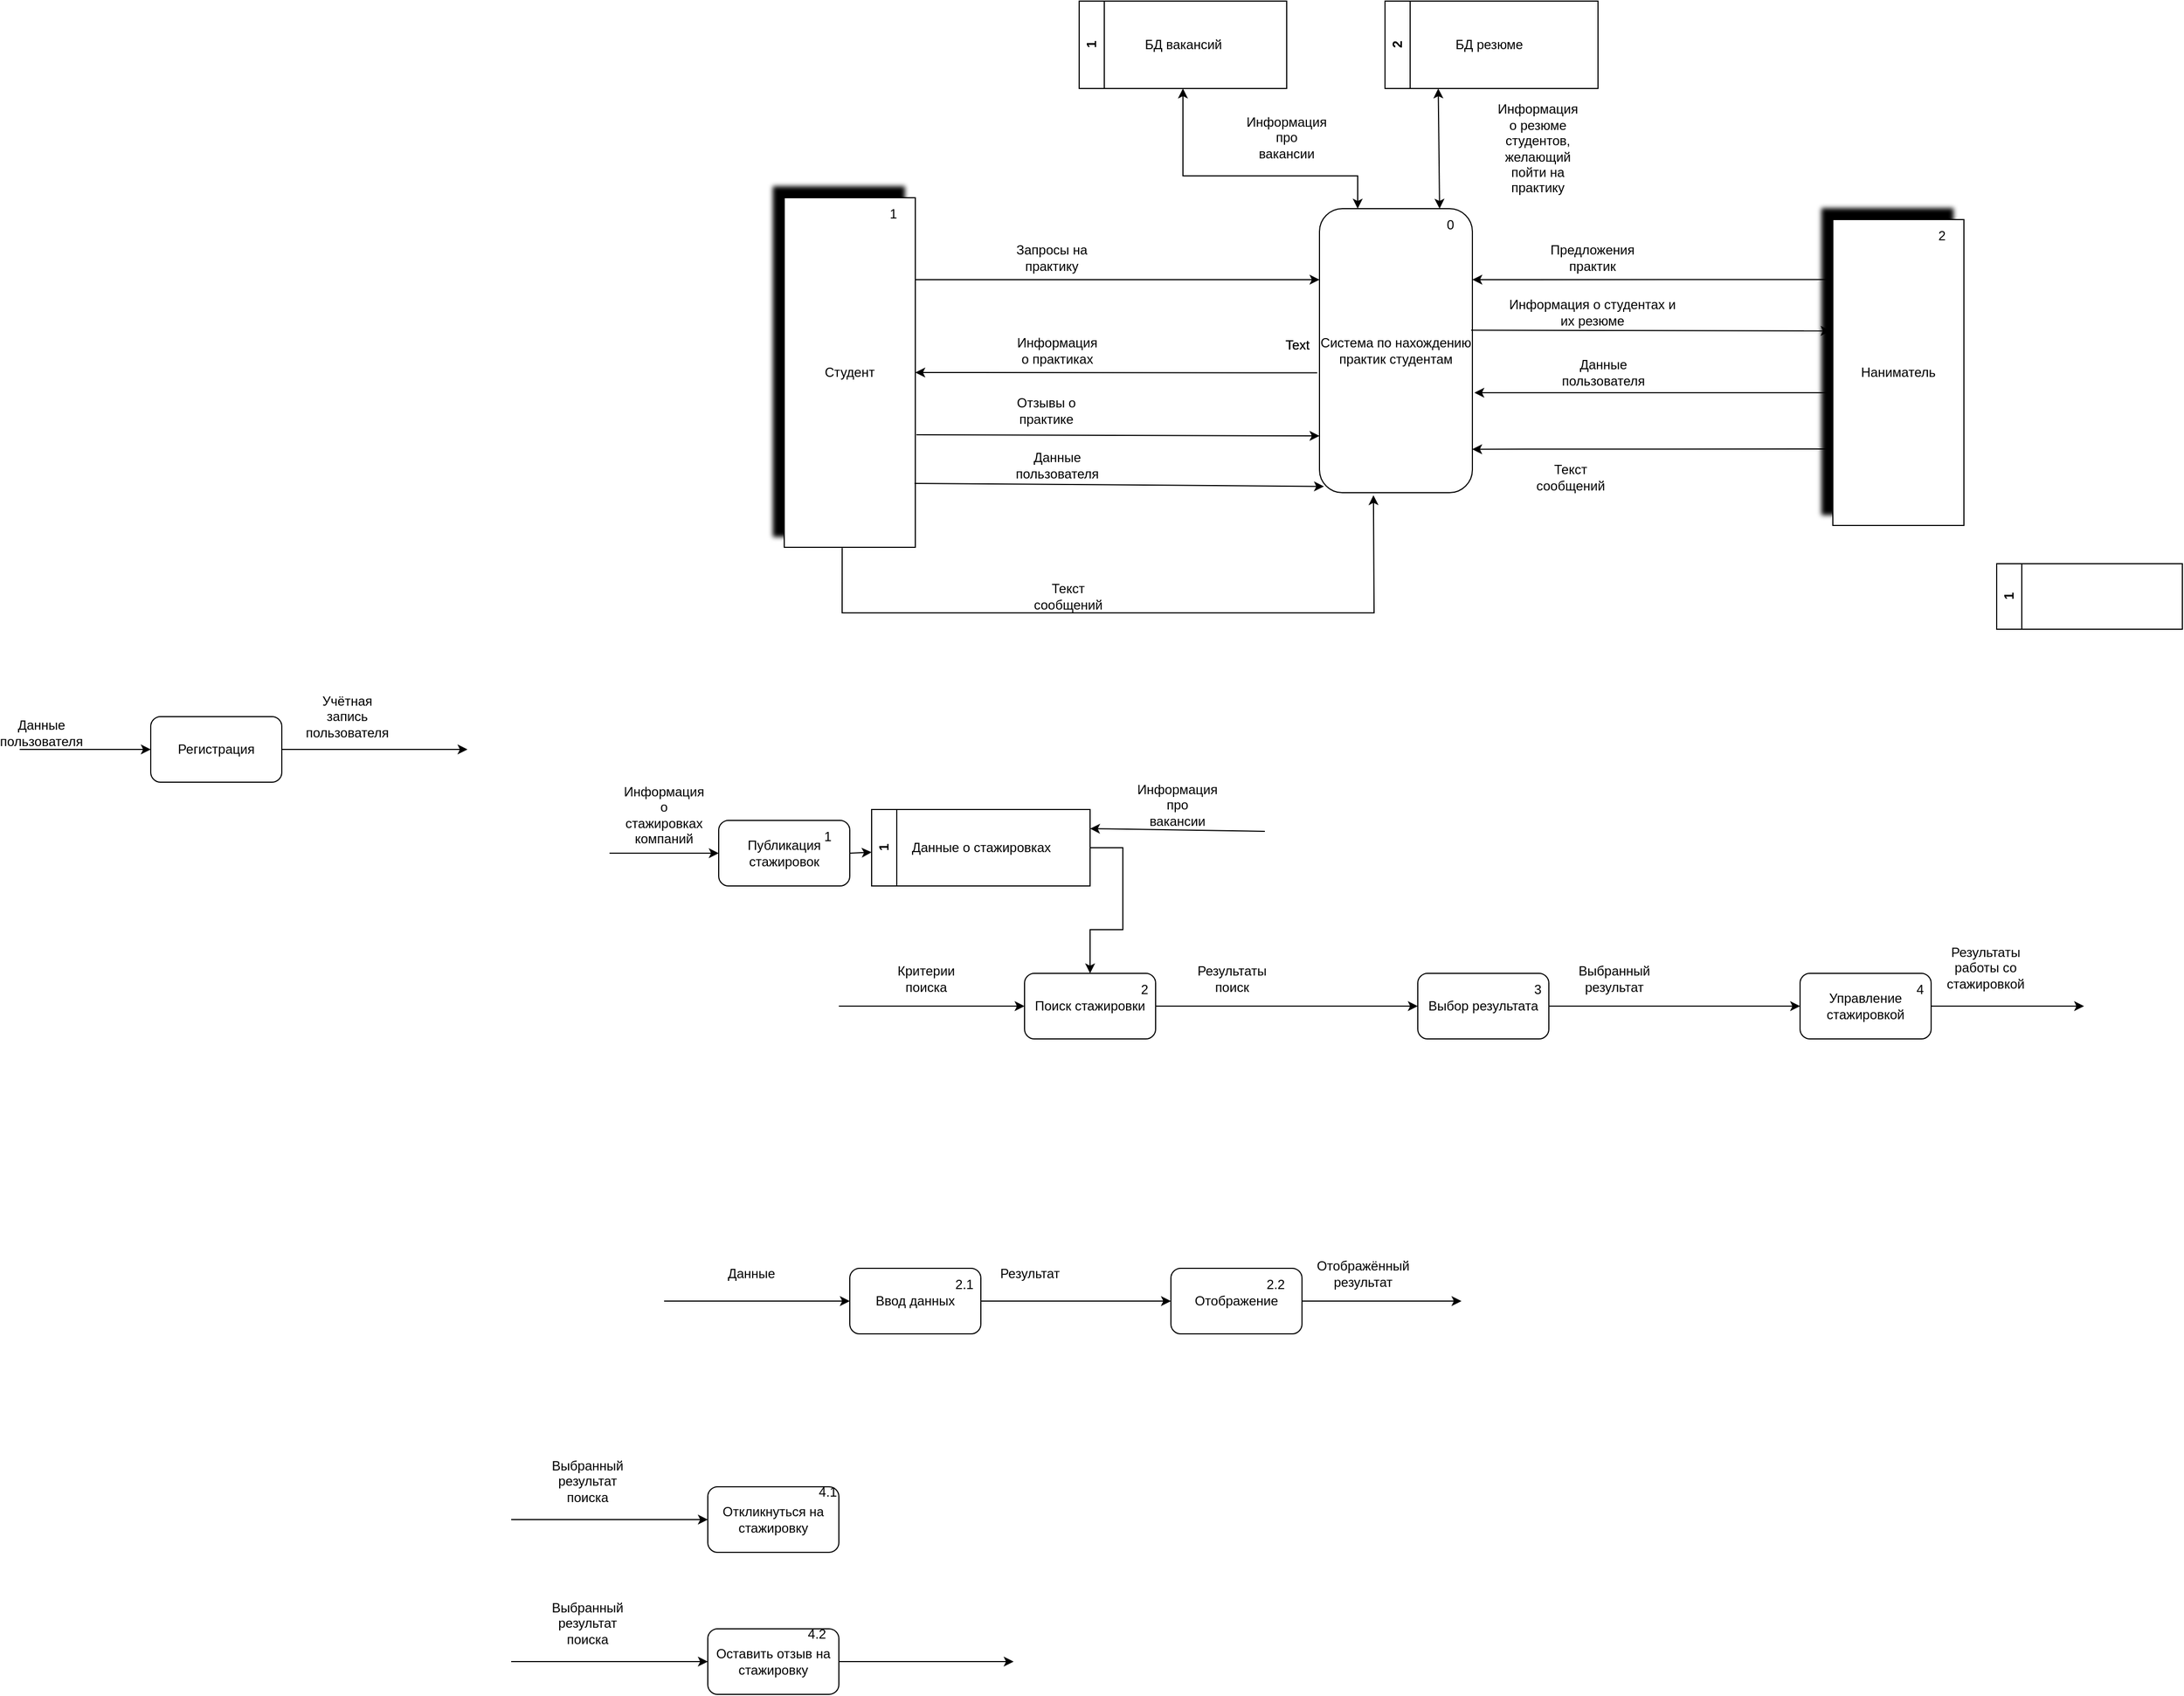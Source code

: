 <mxfile version="24.8.4">
  <diagram name="Страница — 1" id="YBvoq69pjD3X23_Op8iv">
    <mxGraphModel dx="3996" dy="1758" grid="1" gridSize="10" guides="1" tooltips="1" connect="1" arrows="1" fold="1" page="1" pageScale="1" pageWidth="827" pageHeight="1169" math="0" shadow="0">
      <root>
        <mxCell id="0" />
        <mxCell id="1" parent="0" />
        <mxCell id="FAw5ZqKxNvdC2Ta-IT2S-1" value="Система по нахождению практик студентам" style="rounded=1;whiteSpace=wrap;html=1;" vertex="1" parent="1">
          <mxGeometry x="430" y="290" width="140" height="260" as="geometry" />
        </mxCell>
        <mxCell id="FAw5ZqKxNvdC2Ta-IT2S-2" value="Студент" style="rounded=0;whiteSpace=wrap;html=1;shadow=1;shadowOpacity=100;shadowOffsetX=-10;shadowOffsetY=-10;" vertex="1" parent="1">
          <mxGeometry x="-60" y="280" width="120" height="320" as="geometry" />
        </mxCell>
        <mxCell id="FAw5ZqKxNvdC2Ta-IT2S-3" value="Наниматель" style="rounded=0;whiteSpace=wrap;html=1;shadow=1;shadowOpacity=100;shadowOffsetX=-10;shadowOffsetY=-10;" vertex="1" parent="1">
          <mxGeometry x="900" y="300" width="120" height="280" as="geometry" />
        </mxCell>
        <mxCell id="FAw5ZqKxNvdC2Ta-IT2S-5" value="1" style="swimlane;horizontal=0;whiteSpace=wrap;html=1;" vertex="1" parent="1">
          <mxGeometry x="210" y="100" width="190" height="80" as="geometry" />
        </mxCell>
        <mxCell id="FAw5ZqKxNvdC2Ta-IT2S-7" value="БД вакансий" style="text;html=1;align=center;verticalAlign=middle;resizable=0;points=[];autosize=1;strokeColor=none;fillColor=none;" vertex="1" parent="FAw5ZqKxNvdC2Ta-IT2S-5">
          <mxGeometry x="50" y="25" width="90" height="30" as="geometry" />
        </mxCell>
        <mxCell id="FAw5ZqKxNvdC2Ta-IT2S-10" value="Информация про вакансии" style="text;html=1;align=center;verticalAlign=middle;whiteSpace=wrap;rounded=0;" vertex="1" parent="1">
          <mxGeometry x="370" y="210" width="60" height="30" as="geometry" />
        </mxCell>
        <mxCell id="FAw5ZqKxNvdC2Ta-IT2S-15" value="2" style="swimlane;horizontal=0;whiteSpace=wrap;html=1;" vertex="1" parent="1">
          <mxGeometry x="490" y="100" width="195" height="80" as="geometry" />
        </mxCell>
        <mxCell id="FAw5ZqKxNvdC2Ta-IT2S-16" value="БД резюме" style="text;html=1;align=center;verticalAlign=middle;resizable=0;points=[];autosize=1;strokeColor=none;fillColor=none;" vertex="1" parent="FAw5ZqKxNvdC2Ta-IT2S-15">
          <mxGeometry x="50" y="25" width="90" height="30" as="geometry" />
        </mxCell>
        <mxCell id="FAw5ZqKxNvdC2Ta-IT2S-18" value="" style="endArrow=classic;html=1;rounded=0;entryX=0;entryY=0.25;entryDx=0;entryDy=0;" edge="1" parent="1" target="FAw5ZqKxNvdC2Ta-IT2S-1">
          <mxGeometry width="50" height="50" relative="1" as="geometry">
            <mxPoint x="60" y="355" as="sourcePoint" />
            <mxPoint x="200" y="400" as="targetPoint" />
          </mxGeometry>
        </mxCell>
        <mxCell id="FAw5ZqKxNvdC2Ta-IT2S-19" value="Запросы на практику" style="text;html=1;align=center;verticalAlign=middle;whiteSpace=wrap;rounded=0;" vertex="1" parent="1">
          <mxGeometry x="150" y="320" width="70" height="30" as="geometry" />
        </mxCell>
        <mxCell id="FAw5ZqKxNvdC2Ta-IT2S-20" value="" style="endArrow=classic;html=1;rounded=0;entryX=1;entryY=0.5;entryDx=0;entryDy=0;exitX=-0.015;exitY=0.578;exitDx=0;exitDy=0;exitPerimeter=0;" edge="1" parent="1" source="FAw5ZqKxNvdC2Ta-IT2S-1" target="FAw5ZqKxNvdC2Ta-IT2S-2">
          <mxGeometry width="50" height="50" relative="1" as="geometry">
            <mxPoint x="390" y="440" as="sourcePoint" />
            <mxPoint x="280" y="470" as="targetPoint" />
          </mxGeometry>
        </mxCell>
        <mxCell id="FAw5ZqKxNvdC2Ta-IT2S-22" value="Информация о практиках" style="text;html=1;align=center;verticalAlign=middle;whiteSpace=wrap;rounded=0;" vertex="1" parent="1">
          <mxGeometry x="160" y="405" width="60" height="30" as="geometry" />
        </mxCell>
        <mxCell id="FAw5ZqKxNvdC2Ta-IT2S-23" value="" style="endArrow=classic;html=1;rounded=0;entryX=1;entryY=0.25;entryDx=0;entryDy=0;exitX=-0.008;exitY=0.196;exitDx=0;exitDy=0;exitPerimeter=0;" edge="1" parent="1" source="FAw5ZqKxNvdC2Ta-IT2S-3" target="FAw5ZqKxNvdC2Ta-IT2S-1">
          <mxGeometry width="50" height="50" relative="1" as="geometry">
            <mxPoint x="680" y="420" as="sourcePoint" />
            <mxPoint x="730" y="370" as="targetPoint" />
          </mxGeometry>
        </mxCell>
        <mxCell id="FAw5ZqKxNvdC2Ta-IT2S-24" value="Предложения практик" style="text;html=1;align=center;verticalAlign=middle;whiteSpace=wrap;rounded=0;" vertex="1" parent="1">
          <mxGeometry x="650" y="320" width="60" height="30" as="geometry" />
        </mxCell>
        <mxCell id="FAw5ZqKxNvdC2Ta-IT2S-25" value="" style="endArrow=classic;html=1;rounded=0;entryX=-0.017;entryY=0.364;entryDx=0;entryDy=0;entryPerimeter=0;exitX=0.992;exitY=0.428;exitDx=0;exitDy=0;exitPerimeter=0;" edge="1" parent="1" source="FAw5ZqKxNvdC2Ta-IT2S-1" target="FAw5ZqKxNvdC2Ta-IT2S-3">
          <mxGeometry width="50" height="50" relative="1" as="geometry">
            <mxPoint x="640" y="450" as="sourcePoint" />
            <mxPoint x="690" y="400" as="targetPoint" />
          </mxGeometry>
        </mxCell>
        <mxCell id="FAw5ZqKxNvdC2Ta-IT2S-26" value="Информация о студентах и их резюме" style="text;html=1;align=center;verticalAlign=middle;whiteSpace=wrap;rounded=0;" vertex="1" parent="1">
          <mxGeometry x="600" y="370" width="160" height="30" as="geometry" />
        </mxCell>
        <mxCell id="FAw5ZqKxNvdC2Ta-IT2S-27" value="" style="endArrow=classic;html=1;rounded=0;entryX=0;entryY=0.8;entryDx=0;entryDy=0;entryPerimeter=0;exitX=1.008;exitY=0.678;exitDx=0;exitDy=0;exitPerimeter=0;" edge="1" parent="1" source="FAw5ZqKxNvdC2Ta-IT2S-2" target="FAw5ZqKxNvdC2Ta-IT2S-1">
          <mxGeometry width="50" height="50" relative="1" as="geometry">
            <mxPoint x="110" y="520" as="sourcePoint" />
            <mxPoint x="160" y="470" as="targetPoint" />
          </mxGeometry>
        </mxCell>
        <mxCell id="FAw5ZqKxNvdC2Ta-IT2S-28" value="Отзывы о практике" style="text;html=1;align=center;verticalAlign=middle;whiteSpace=wrap;rounded=0;" vertex="1" parent="1">
          <mxGeometry x="150" y="460" width="60" height="30" as="geometry" />
        </mxCell>
        <mxCell id="FAw5ZqKxNvdC2Ta-IT2S-30" value="Информация о резюме студентов, желающий пойти на практику" style="text;html=1;align=center;verticalAlign=middle;whiteSpace=wrap;rounded=0;" vertex="1" parent="1">
          <mxGeometry x="600" y="220" width="60" height="30" as="geometry" />
        </mxCell>
        <mxCell id="FAw5ZqKxNvdC2Ta-IT2S-31" value="" style="endArrow=classic;html=1;rounded=0;entryX=0.029;entryY=0.978;entryDx=0;entryDy=0;entryPerimeter=0;exitX=0.994;exitY=0.817;exitDx=0;exitDy=0;exitPerimeter=0;" edge="1" parent="1" source="FAw5ZqKxNvdC2Ta-IT2S-2" target="FAw5ZqKxNvdC2Ta-IT2S-1">
          <mxGeometry width="50" height="50" relative="1" as="geometry">
            <mxPoint x="130" y="580" as="sourcePoint" />
            <mxPoint x="180" y="530" as="targetPoint" />
          </mxGeometry>
        </mxCell>
        <mxCell id="FAw5ZqKxNvdC2Ta-IT2S-32" value="Данные пользователя" style="text;html=1;align=center;verticalAlign=middle;whiteSpace=wrap;rounded=0;" vertex="1" parent="1">
          <mxGeometry x="160" y="510" width="60" height="30" as="geometry" />
        </mxCell>
        <mxCell id="FAw5ZqKxNvdC2Ta-IT2S-33" value="" style="endArrow=classic;html=1;rounded=0;entryX=1.013;entryY=0.648;entryDx=0;entryDy=0;entryPerimeter=0;exitX=-0.019;exitY=0.566;exitDx=0;exitDy=0;exitPerimeter=0;" edge="1" parent="1" source="FAw5ZqKxNvdC2Ta-IT2S-3" target="FAw5ZqKxNvdC2Ta-IT2S-1">
          <mxGeometry width="50" height="50" relative="1" as="geometry">
            <mxPoint x="660" y="520" as="sourcePoint" />
            <mxPoint x="710" y="470" as="targetPoint" />
          </mxGeometry>
        </mxCell>
        <mxCell id="FAw5ZqKxNvdC2Ta-IT2S-34" value="Данные пользователя" style="text;html=1;align=center;verticalAlign=middle;whiteSpace=wrap;rounded=0;" vertex="1" parent="1">
          <mxGeometry x="660" y="425" width="60" height="30" as="geometry" />
        </mxCell>
        <mxCell id="FAw5ZqKxNvdC2Ta-IT2S-35" value="" style="endArrow=classic;html=1;rounded=0;entryX=0.353;entryY=1.009;entryDx=0;entryDy=0;entryPerimeter=0;exitX=0.442;exitY=1.002;exitDx=0;exitDy=0;exitPerimeter=0;" edge="1" parent="1" source="FAw5ZqKxNvdC2Ta-IT2S-2" target="FAw5ZqKxNvdC2Ta-IT2S-1">
          <mxGeometry width="50" height="50" relative="1" as="geometry">
            <mxPoint x="110" y="670" as="sourcePoint" />
            <mxPoint x="160" y="620" as="targetPoint" />
            <Array as="points">
              <mxPoint x="-7" y="660" />
              <mxPoint x="480" y="660" />
            </Array>
          </mxGeometry>
        </mxCell>
        <mxCell id="FAw5ZqKxNvdC2Ta-IT2S-36" value="Текст сообщений" style="text;html=1;align=center;verticalAlign=middle;whiteSpace=wrap;rounded=0;" vertex="1" parent="1">
          <mxGeometry x="170" y="630" width="60" height="30" as="geometry" />
        </mxCell>
        <mxCell id="FAw5ZqKxNvdC2Ta-IT2S-37" value="" style="endArrow=classic;html=1;rounded=0;entryX=0.999;entryY=0.847;entryDx=0;entryDy=0;entryPerimeter=0;exitX=0;exitY=0.75;exitDx=0;exitDy=0;" edge="1" parent="1" source="FAw5ZqKxNvdC2Ta-IT2S-3" target="FAw5ZqKxNvdC2Ta-IT2S-1">
          <mxGeometry width="50" height="50" relative="1" as="geometry">
            <mxPoint x="700" y="590" as="sourcePoint" />
            <mxPoint x="750" y="540" as="targetPoint" />
          </mxGeometry>
        </mxCell>
        <mxCell id="FAw5ZqKxNvdC2Ta-IT2S-38" value="Текст сообщений" style="text;html=1;align=center;verticalAlign=middle;whiteSpace=wrap;rounded=0;" vertex="1" parent="1">
          <mxGeometry x="630" y="521" width="60" height="30" as="geometry" />
        </mxCell>
        <mxCell id="FAw5ZqKxNvdC2Ta-IT2S-39" value="Text" style="text;html=1;align=center;verticalAlign=middle;whiteSpace=wrap;rounded=0;" vertex="1" parent="1">
          <mxGeometry x="380" y="400" width="60" height="30" as="geometry" />
        </mxCell>
        <mxCell id="FAw5ZqKxNvdC2Ta-IT2S-40" value="Text" style="text;html=1;align=center;verticalAlign=middle;whiteSpace=wrap;rounded=0;" vertex="1" parent="1">
          <mxGeometry x="380" y="400" width="60" height="30" as="geometry" />
        </mxCell>
        <mxCell id="FAw5ZqKxNvdC2Ta-IT2S-41" value="0" style="text;html=1;align=center;verticalAlign=middle;whiteSpace=wrap;rounded=0;" vertex="1" parent="1">
          <mxGeometry x="520" y="290" width="60" height="30" as="geometry" />
        </mxCell>
        <mxCell id="FAw5ZqKxNvdC2Ta-IT2S-42" value="1" style="text;html=1;align=center;verticalAlign=middle;whiteSpace=wrap;rounded=0;" vertex="1" parent="1">
          <mxGeometry x="10" y="280" width="60" height="30" as="geometry" />
        </mxCell>
        <mxCell id="FAw5ZqKxNvdC2Ta-IT2S-43" value="2" style="text;html=1;align=center;verticalAlign=middle;whiteSpace=wrap;rounded=0;" vertex="1" parent="1">
          <mxGeometry x="970" y="300" width="60" height="30" as="geometry" />
        </mxCell>
        <mxCell id="FAw5ZqKxNvdC2Ta-IT2S-44" value="" style="endArrow=classic;startArrow=classic;html=1;rounded=0;entryX=0.5;entryY=1;entryDx=0;entryDy=0;exitX=0.25;exitY=0;exitDx=0;exitDy=0;" edge="1" parent="1" source="FAw5ZqKxNvdC2Ta-IT2S-1" target="FAw5ZqKxNvdC2Ta-IT2S-5">
          <mxGeometry width="50" height="50" relative="1" as="geometry">
            <mxPoint x="220" y="290" as="sourcePoint" />
            <mxPoint x="270" y="240" as="targetPoint" />
            <Array as="points">
              <mxPoint x="465" y="260" />
              <mxPoint x="305" y="260" />
            </Array>
          </mxGeometry>
        </mxCell>
        <mxCell id="FAw5ZqKxNvdC2Ta-IT2S-45" value="" style="endArrow=classic;startArrow=classic;html=1;rounded=0;exitX=0.333;exitY=0;exitDx=0;exitDy=0;entryX=0.25;entryY=1;entryDx=0;entryDy=0;exitPerimeter=0;" edge="1" parent="1" source="FAw5ZqKxNvdC2Ta-IT2S-41" target="FAw5ZqKxNvdC2Ta-IT2S-15">
          <mxGeometry width="50" height="50" relative="1" as="geometry">
            <mxPoint x="530" y="280" as="sourcePoint" />
            <mxPoint x="530" y="170" as="targetPoint" />
          </mxGeometry>
        </mxCell>
        <mxCell id="FAw5ZqKxNvdC2Ta-IT2S-48" value="" style="rounded=1;whiteSpace=wrap;html=1;" vertex="1" parent="1">
          <mxGeometry x="-640" y="755" width="120" height="60" as="geometry" />
        </mxCell>
        <mxCell id="FAw5ZqKxNvdC2Ta-IT2S-49" value="1" style="swimlane;horizontal=0;whiteSpace=wrap;html=1;" vertex="1" parent="1">
          <mxGeometry x="1050" y="615" width="170" height="60" as="geometry" />
        </mxCell>
        <mxCell id="FAw5ZqKxNvdC2Ta-IT2S-50" value="" style="endArrow=classic;html=1;rounded=0;entryX=0;entryY=0.5;entryDx=0;entryDy=0;" edge="1" parent="1" target="FAw5ZqKxNvdC2Ta-IT2S-48">
          <mxGeometry width="50" height="50" relative="1" as="geometry">
            <mxPoint x="-760" y="785" as="sourcePoint" />
            <mxPoint x="-750" y="785" as="targetPoint" />
          </mxGeometry>
        </mxCell>
        <mxCell id="FAw5ZqKxNvdC2Ta-IT2S-51" value="Данные пользователя" style="text;html=1;align=center;verticalAlign=middle;whiteSpace=wrap;rounded=0;" vertex="1" parent="1">
          <mxGeometry x="-770" y="755" width="60" height="30" as="geometry" />
        </mxCell>
        <mxCell id="FAw5ZqKxNvdC2Ta-IT2S-52" value="Регистрация" style="text;html=1;align=center;verticalAlign=middle;whiteSpace=wrap;rounded=0;" vertex="1" parent="1">
          <mxGeometry x="-610" y="770" width="60" height="30" as="geometry" />
        </mxCell>
        <mxCell id="FAw5ZqKxNvdC2Ta-IT2S-53" value="Поиск стажировки" style="rounded=1;whiteSpace=wrap;html=1;" vertex="1" parent="1">
          <mxGeometry x="160" y="990" width="120" height="60" as="geometry" />
        </mxCell>
        <mxCell id="FAw5ZqKxNvdC2Ta-IT2S-54" value="" style="endArrow=classic;html=1;rounded=0;exitX=1;exitY=0.5;exitDx=0;exitDy=0;" edge="1" parent="1" source="FAw5ZqKxNvdC2Ta-IT2S-48">
          <mxGeometry width="50" height="50" relative="1" as="geometry">
            <mxPoint x="-460" y="795" as="sourcePoint" />
            <mxPoint x="-350" y="785" as="targetPoint" />
          </mxGeometry>
        </mxCell>
        <mxCell id="FAw5ZqKxNvdC2Ta-IT2S-55" value="Учётная запись пользователя" style="text;html=1;align=center;verticalAlign=middle;whiteSpace=wrap;rounded=0;" vertex="1" parent="1">
          <mxGeometry x="-490" y="740" width="60" height="30" as="geometry" />
        </mxCell>
        <mxCell id="FAw5ZqKxNvdC2Ta-IT2S-56" value="" style="endArrow=classic;html=1;rounded=0;entryX=0;entryY=0.5;entryDx=0;entryDy=0;" edge="1" parent="1" target="FAw5ZqKxNvdC2Ta-IT2S-53">
          <mxGeometry width="50" height="50" relative="1" as="geometry">
            <mxPoint x="-10" y="1020" as="sourcePoint" />
            <mxPoint x="80" y="990" as="targetPoint" />
          </mxGeometry>
        </mxCell>
        <mxCell id="FAw5ZqKxNvdC2Ta-IT2S-57" value="Критерии поиска" style="text;html=1;align=center;verticalAlign=middle;whiteSpace=wrap;rounded=0;" vertex="1" parent="1">
          <mxGeometry x="40" y="980" width="60" height="30" as="geometry" />
        </mxCell>
        <mxCell id="FAw5ZqKxNvdC2Ta-IT2S-58" value="" style="endArrow=classic;html=1;rounded=0;exitX=1;exitY=0.5;exitDx=0;exitDy=0;entryX=0;entryY=0.5;entryDx=0;entryDy=0;" edge="1" parent="1" source="FAw5ZqKxNvdC2Ta-IT2S-53" target="FAw5ZqKxNvdC2Ta-IT2S-72">
          <mxGeometry width="50" height="50" relative="1" as="geometry">
            <mxPoint x="430" y="1010" as="sourcePoint" />
            <mxPoint x="490" y="1020" as="targetPoint" />
          </mxGeometry>
        </mxCell>
        <mxCell id="FAw5ZqKxNvdC2Ta-IT2S-62" value="Результаты поиск" style="text;html=1;align=center;verticalAlign=middle;whiteSpace=wrap;rounded=0;" vertex="1" parent="1">
          <mxGeometry x="320" y="980" width="60" height="30" as="geometry" />
        </mxCell>
        <mxCell id="FAw5ZqKxNvdC2Ta-IT2S-63" value="Публикация стажировок" style="rounded=1;whiteSpace=wrap;html=1;" vertex="1" parent="1">
          <mxGeometry x="-120" y="850" width="120" height="60" as="geometry" />
        </mxCell>
        <mxCell id="FAw5ZqKxNvdC2Ta-IT2S-64" value="" style="endArrow=classic;html=1;rounded=0;entryX=0;entryY=0.5;entryDx=0;entryDy=0;" edge="1" parent="1" target="FAw5ZqKxNvdC2Ta-IT2S-63">
          <mxGeometry width="50" height="50" relative="1" as="geometry">
            <mxPoint x="-220" y="880" as="sourcePoint" />
            <mxPoint x="-160" y="880" as="targetPoint" />
          </mxGeometry>
        </mxCell>
        <mxCell id="FAw5ZqKxNvdC2Ta-IT2S-65" value="Информация о стажировках компаний" style="text;html=1;align=center;verticalAlign=middle;whiteSpace=wrap;rounded=0;" vertex="1" parent="1">
          <mxGeometry x="-200" y="830" width="60" height="30" as="geometry" />
        </mxCell>
        <mxCell id="FAw5ZqKxNvdC2Ta-IT2S-68" value="" style="endArrow=classic;html=1;rounded=0;exitX=1;exitY=0.5;exitDx=0;exitDy=0;" edge="1" parent="1" source="FAw5ZqKxNvdC2Ta-IT2S-63" target="FAw5ZqKxNvdC2Ta-IT2S-69">
          <mxGeometry width="50" height="50" relative="1" as="geometry">
            <mxPoint x="60" y="910" as="sourcePoint" />
            <mxPoint x="120" y="880" as="targetPoint" />
          </mxGeometry>
        </mxCell>
        <mxCell id="FAw5ZqKxNvdC2Ta-IT2S-69" value="1" style="swimlane;horizontal=0;whiteSpace=wrap;html=1;startSize=23;" vertex="1" parent="1">
          <mxGeometry x="20" y="840" width="200" height="70" as="geometry" />
        </mxCell>
        <mxCell id="FAw5ZqKxNvdC2Ta-IT2S-70" value="Данные о стажировках" style="text;html=1;align=center;verticalAlign=middle;resizable=0;points=[];autosize=1;strokeColor=none;fillColor=none;" vertex="1" parent="FAw5ZqKxNvdC2Ta-IT2S-69">
          <mxGeometry x="25" y="20" width="150" height="30" as="geometry" />
        </mxCell>
        <mxCell id="FAw5ZqKxNvdC2Ta-IT2S-72" value="Выбор результата" style="rounded=1;whiteSpace=wrap;html=1;" vertex="1" parent="1">
          <mxGeometry x="520" y="990" width="120" height="60" as="geometry" />
        </mxCell>
        <mxCell id="FAw5ZqKxNvdC2Ta-IT2S-73" value="" style="endArrow=classic;html=1;rounded=0;entryX=0;entryY=0.5;entryDx=0;entryDy=0;" edge="1" parent="1" source="FAw5ZqKxNvdC2Ta-IT2S-72" target="FAw5ZqKxNvdC2Ta-IT2S-85">
          <mxGeometry width="50" height="50" relative="1" as="geometry">
            <mxPoint x="670" y="1060" as="sourcePoint" />
            <mxPoint x="840" y="1020" as="targetPoint" />
          </mxGeometry>
        </mxCell>
        <mxCell id="FAw5ZqKxNvdC2Ta-IT2S-77" value="Выбранный результат" style="text;html=1;align=center;verticalAlign=middle;whiteSpace=wrap;rounded=0;" vertex="1" parent="1">
          <mxGeometry x="670" y="980" width="60" height="30" as="geometry" />
        </mxCell>
        <mxCell id="FAw5ZqKxNvdC2Ta-IT2S-79" value="" style="endArrow=classic;html=1;rounded=0;exitX=1;exitY=0.5;exitDx=0;exitDy=0;entryX=0.5;entryY=0;entryDx=0;entryDy=0;" edge="1" parent="1" source="FAw5ZqKxNvdC2Ta-IT2S-69" target="FAw5ZqKxNvdC2Ta-IT2S-53">
          <mxGeometry width="50" height="50" relative="1" as="geometry">
            <mxPoint x="330" y="900" as="sourcePoint" />
            <mxPoint x="380" y="850" as="targetPoint" />
            <Array as="points">
              <mxPoint x="250" y="875" />
              <mxPoint x="250" y="950" />
              <mxPoint x="220" y="950" />
            </Array>
          </mxGeometry>
        </mxCell>
        <mxCell id="FAw5ZqKxNvdC2Ta-IT2S-81" value="Ввод данных" style="rounded=1;whiteSpace=wrap;html=1;" vertex="1" parent="1">
          <mxGeometry y="1260" width="120" height="60" as="geometry" />
        </mxCell>
        <mxCell id="FAw5ZqKxNvdC2Ta-IT2S-82" value="" style="endArrow=classic;html=1;rounded=0;entryX=0;entryY=0.5;entryDx=0;entryDy=0;" edge="1" parent="1" target="FAw5ZqKxNvdC2Ta-IT2S-81">
          <mxGeometry width="50" height="50" relative="1" as="geometry">
            <mxPoint x="-170" y="1290" as="sourcePoint" />
            <mxPoint x="-120" y="1250" as="targetPoint" />
          </mxGeometry>
        </mxCell>
        <mxCell id="FAw5ZqKxNvdC2Ta-IT2S-84" value="" style="endArrow=classic;html=1;rounded=0;exitX=1;exitY=0.5;exitDx=0;exitDy=0;entryX=0;entryY=0.5;entryDx=0;entryDy=0;" edge="1" parent="1" source="FAw5ZqKxNvdC2Ta-IT2S-81" target="FAw5ZqKxNvdC2Ta-IT2S-88">
          <mxGeometry width="50" height="50" relative="1" as="geometry">
            <mxPoint x="210" y="1290" as="sourcePoint" />
            <mxPoint x="280" y="1290" as="targetPoint" />
          </mxGeometry>
        </mxCell>
        <mxCell id="FAw5ZqKxNvdC2Ta-IT2S-85" value="Управление стажировкой" style="rounded=1;whiteSpace=wrap;html=1;" vertex="1" parent="1">
          <mxGeometry x="870" y="990" width="120" height="60" as="geometry" />
        </mxCell>
        <mxCell id="FAw5ZqKxNvdC2Ta-IT2S-86" value="" style="endArrow=classic;html=1;rounded=0;exitX=1;exitY=0.5;exitDx=0;exitDy=0;" edge="1" parent="1" source="FAw5ZqKxNvdC2Ta-IT2S-85">
          <mxGeometry width="50" height="50" relative="1" as="geometry">
            <mxPoint x="1080" y="1020" as="sourcePoint" />
            <mxPoint x="1130" y="1020" as="targetPoint" />
          </mxGeometry>
        </mxCell>
        <mxCell id="FAw5ZqKxNvdC2Ta-IT2S-87" value="Результаты работы со стажировкой" style="text;html=1;align=center;verticalAlign=middle;whiteSpace=wrap;rounded=0;" vertex="1" parent="1">
          <mxGeometry x="1010" y="970" width="60" height="30" as="geometry" />
        </mxCell>
        <mxCell id="FAw5ZqKxNvdC2Ta-IT2S-88" value="Отображение" style="rounded=1;whiteSpace=wrap;html=1;" vertex="1" parent="1">
          <mxGeometry x="294" y="1260" width="120" height="60" as="geometry" />
        </mxCell>
        <mxCell id="FAw5ZqKxNvdC2Ta-IT2S-89" value="" style="endArrow=classic;html=1;rounded=0;exitX=1;exitY=0.5;exitDx=0;exitDy=0;" edge="1" parent="1" source="FAw5ZqKxNvdC2Ta-IT2S-88">
          <mxGeometry width="50" height="50" relative="1" as="geometry">
            <mxPoint x="510" y="1310" as="sourcePoint" />
            <mxPoint x="560" y="1290" as="targetPoint" />
          </mxGeometry>
        </mxCell>
        <mxCell id="FAw5ZqKxNvdC2Ta-IT2S-90" value="Данные" style="text;html=1;align=center;verticalAlign=middle;whiteSpace=wrap;rounded=0;" vertex="1" parent="1">
          <mxGeometry x="-120" y="1250" width="60" height="30" as="geometry" />
        </mxCell>
        <mxCell id="FAw5ZqKxNvdC2Ta-IT2S-91" value="Результат" style="text;html=1;align=center;verticalAlign=middle;whiteSpace=wrap;rounded=0;" vertex="1" parent="1">
          <mxGeometry x="135" y="1250" width="60" height="30" as="geometry" />
        </mxCell>
        <mxCell id="FAw5ZqKxNvdC2Ta-IT2S-92" value="Отображённый результат" style="text;html=1;align=center;verticalAlign=middle;whiteSpace=wrap;rounded=0;" vertex="1" parent="1">
          <mxGeometry x="440" y="1250" width="60" height="30" as="geometry" />
        </mxCell>
        <mxCell id="FAw5ZqKxNvdC2Ta-IT2S-93" value="Откликнуться на стажировку" style="rounded=1;whiteSpace=wrap;html=1;" vertex="1" parent="1">
          <mxGeometry x="-130" y="1460" width="120" height="60" as="geometry" />
        </mxCell>
        <mxCell id="FAw5ZqKxNvdC2Ta-IT2S-94" value="" style="endArrow=classic;html=1;rounded=0;entryX=0;entryY=0.5;entryDx=0;entryDy=0;" edge="1" parent="1" target="FAw5ZqKxNvdC2Ta-IT2S-93">
          <mxGeometry width="50" height="50" relative="1" as="geometry">
            <mxPoint x="-310" y="1490" as="sourcePoint" />
            <mxPoint x="-260" y="1490" as="targetPoint" />
          </mxGeometry>
        </mxCell>
        <mxCell id="FAw5ZqKxNvdC2Ta-IT2S-95" value="Выбранный результат поиска" style="text;html=1;align=center;verticalAlign=middle;whiteSpace=wrap;rounded=0;" vertex="1" parent="1">
          <mxGeometry x="-270" y="1440" width="60" height="30" as="geometry" />
        </mxCell>
        <mxCell id="FAw5ZqKxNvdC2Ta-IT2S-96" value="Оставить отзыв на стажировку" style="rounded=1;whiteSpace=wrap;html=1;" vertex="1" parent="1">
          <mxGeometry x="-130" y="1590" width="120" height="60" as="geometry" />
        </mxCell>
        <mxCell id="FAw5ZqKxNvdC2Ta-IT2S-97" value="" style="endArrow=classic;html=1;rounded=0;entryX=0;entryY=0.5;entryDx=0;entryDy=0;" edge="1" parent="1" target="FAw5ZqKxNvdC2Ta-IT2S-96">
          <mxGeometry width="50" height="50" relative="1" as="geometry">
            <mxPoint x="-310" y="1620" as="sourcePoint" />
            <mxPoint x="-260" y="1620" as="targetPoint" />
          </mxGeometry>
        </mxCell>
        <mxCell id="FAw5ZqKxNvdC2Ta-IT2S-98" value="Выбранный результат поиска" style="text;html=1;align=center;verticalAlign=middle;whiteSpace=wrap;rounded=0;" vertex="1" parent="1">
          <mxGeometry x="-270" y="1570" width="60" height="30" as="geometry" />
        </mxCell>
        <mxCell id="FAw5ZqKxNvdC2Ta-IT2S-99" value="1" style="text;html=1;align=center;verticalAlign=middle;whiteSpace=wrap;rounded=0;" vertex="1" parent="1">
          <mxGeometry x="-50" y="850" width="60" height="30" as="geometry" />
        </mxCell>
        <mxCell id="FAw5ZqKxNvdC2Ta-IT2S-100" value="2" style="text;html=1;align=center;verticalAlign=middle;whiteSpace=wrap;rounded=0;" vertex="1" parent="1">
          <mxGeometry x="240" y="990" width="60" height="30" as="geometry" />
        </mxCell>
        <mxCell id="FAw5ZqKxNvdC2Ta-IT2S-101" value="3" style="text;html=1;align=center;verticalAlign=middle;whiteSpace=wrap;rounded=0;" vertex="1" parent="1">
          <mxGeometry x="600" y="990" width="60" height="30" as="geometry" />
        </mxCell>
        <mxCell id="FAw5ZqKxNvdC2Ta-IT2S-102" value="4" style="text;html=1;align=center;verticalAlign=middle;whiteSpace=wrap;rounded=0;" vertex="1" parent="1">
          <mxGeometry x="950" y="990" width="60" height="30" as="geometry" />
        </mxCell>
        <mxCell id="FAw5ZqKxNvdC2Ta-IT2S-103" value="2.1" style="text;html=1;align=center;verticalAlign=middle;whiteSpace=wrap;rounded=0;" vertex="1" parent="1">
          <mxGeometry x="75" y="1260" width="60" height="30" as="geometry" />
        </mxCell>
        <mxCell id="FAw5ZqKxNvdC2Ta-IT2S-104" value="2.2" style="text;html=1;align=center;verticalAlign=middle;whiteSpace=wrap;rounded=0;" vertex="1" parent="1">
          <mxGeometry x="360" y="1260" width="60" height="30" as="geometry" />
        </mxCell>
        <mxCell id="FAw5ZqKxNvdC2Ta-IT2S-105" value="4.1" style="text;html=1;align=center;verticalAlign=middle;whiteSpace=wrap;rounded=0;" vertex="1" parent="1">
          <mxGeometry x="-50" y="1450" width="60" height="30" as="geometry" />
        </mxCell>
        <mxCell id="FAw5ZqKxNvdC2Ta-IT2S-106" value="4.2" style="text;html=1;align=center;verticalAlign=middle;whiteSpace=wrap;rounded=0;" vertex="1" parent="1">
          <mxGeometry x="-60" y="1580" width="60" height="30" as="geometry" />
        </mxCell>
        <mxCell id="FAw5ZqKxNvdC2Ta-IT2S-107" value="" style="endArrow=classic;html=1;rounded=0;exitX=1;exitY=0.5;exitDx=0;exitDy=0;" edge="1" parent="1" source="FAw5ZqKxNvdC2Ta-IT2S-96">
          <mxGeometry width="50" height="50" relative="1" as="geometry">
            <mxPoint x="140" y="1500" as="sourcePoint" />
            <mxPoint x="150" y="1620" as="targetPoint" />
          </mxGeometry>
        </mxCell>
        <mxCell id="FAw5ZqKxNvdC2Ta-IT2S-109" value="" style="endArrow=classic;html=1;rounded=0;entryX=1;entryY=0.25;entryDx=0;entryDy=0;exitX=0;exitY=0.5;exitDx=0;exitDy=0;" edge="1" parent="1" target="FAw5ZqKxNvdC2Ta-IT2S-69">
          <mxGeometry width="50" height="50" relative="1" as="geometry">
            <mxPoint x="380" y="860" as="sourcePoint" />
            <mxPoint x="410" y="780" as="targetPoint" />
          </mxGeometry>
        </mxCell>
        <mxCell id="FAw5ZqKxNvdC2Ta-IT2S-111" value="Информация про вакансии" style="text;html=1;align=center;verticalAlign=middle;whiteSpace=wrap;rounded=0;" vertex="1" parent="1">
          <mxGeometry x="270" y="821" width="60" height="30" as="geometry" />
        </mxCell>
      </root>
    </mxGraphModel>
  </diagram>
</mxfile>
